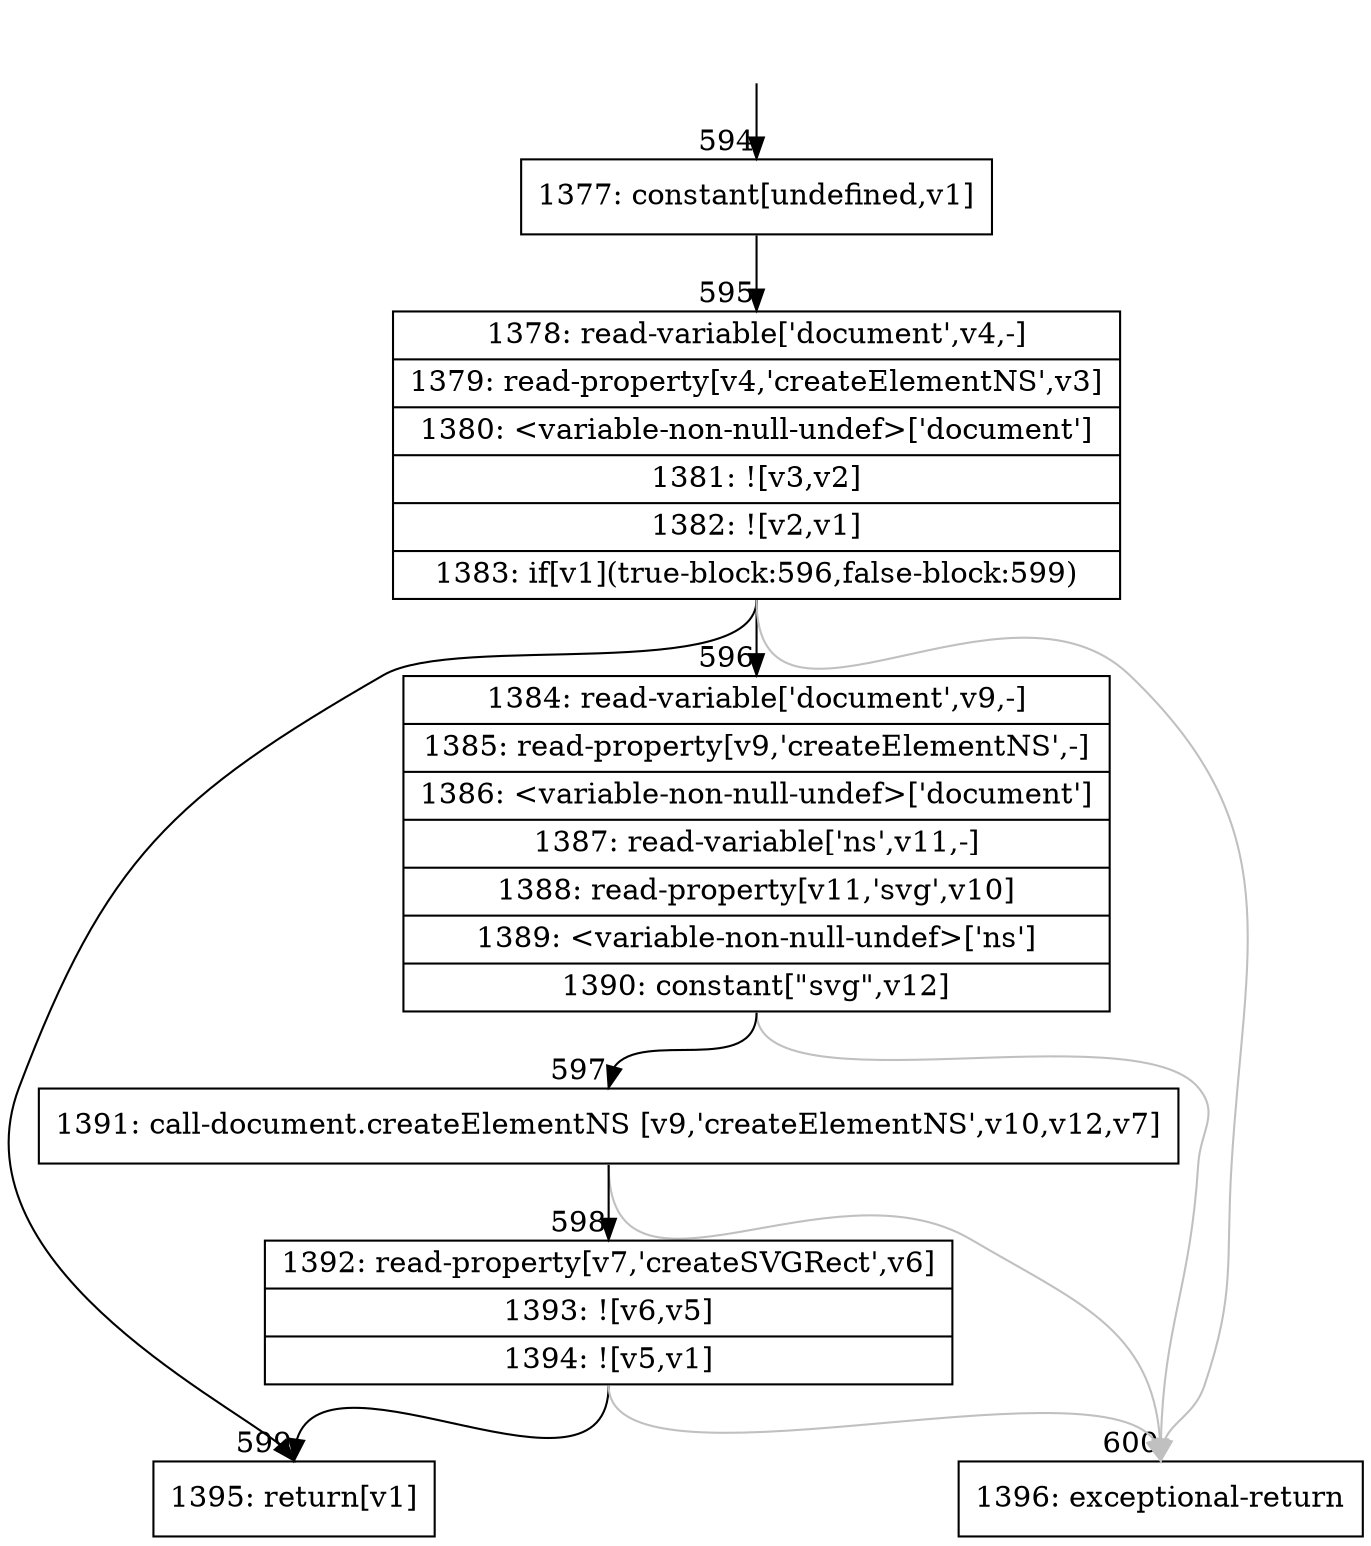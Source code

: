 digraph {
rankdir="TD"
BB_entry60[shape=none,label=""];
BB_entry60 -> BB594 [tailport=s, headport=n, headlabel="    594"]
BB594 [shape=record label="{1377: constant[undefined,v1]}" ] 
BB594 -> BB595 [tailport=s, headport=n, headlabel="      595"]
BB595 [shape=record label="{1378: read-variable['document',v4,-]|1379: read-property[v4,'createElementNS',v3]|1380: \<variable-non-null-undef\>['document']|1381: ![v3,v2]|1382: ![v2,v1]|1383: if[v1](true-block:596,false-block:599)}" ] 
BB595 -> BB599 [tailport=s, headport=n, headlabel="      599"]
BB595 -> BB596 [tailport=s, headport=n, headlabel="      596"]
BB595 -> BB600 [tailport=s, headport=n, color=gray, headlabel="      600"]
BB596 [shape=record label="{1384: read-variable['document',v9,-]|1385: read-property[v9,'createElementNS',-]|1386: \<variable-non-null-undef\>['document']|1387: read-variable['ns',v11,-]|1388: read-property[v11,'svg',v10]|1389: \<variable-non-null-undef\>['ns']|1390: constant[\"svg\",v12]}" ] 
BB596 -> BB597 [tailport=s, headport=n, headlabel="      597"]
BB596 -> BB600 [tailport=s, headport=n, color=gray]
BB597 [shape=record label="{1391: call-document.createElementNS [v9,'createElementNS',v10,v12,v7]}" ] 
BB597 -> BB598 [tailport=s, headport=n, headlabel="      598"]
BB597 -> BB600 [tailport=s, headport=n, color=gray]
BB598 [shape=record label="{1392: read-property[v7,'createSVGRect',v6]|1393: ![v6,v5]|1394: ![v5,v1]}" ] 
BB598 -> BB599 [tailport=s, headport=n]
BB598 -> BB600 [tailport=s, headport=n, color=gray]
BB599 [shape=record label="{1395: return[v1]}" ] 
BB600 [shape=record label="{1396: exceptional-return}" ] 
//#$~ 522
}
